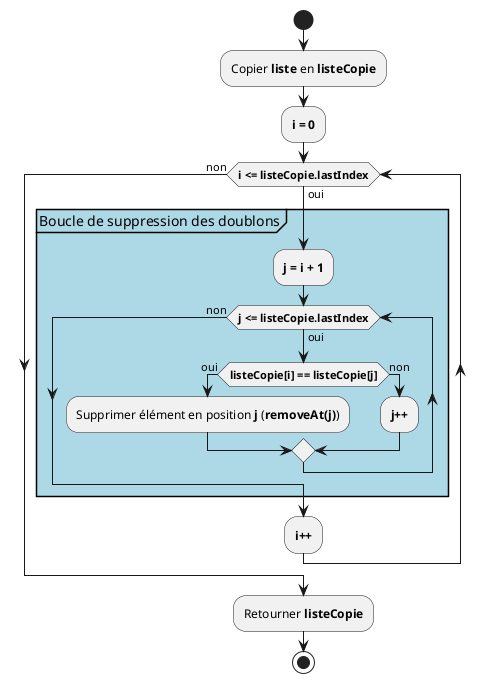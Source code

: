 @startuml
start

:Copier **liste** en **listeCopie**;
:**i = 0**;

while (**i <= listeCopie.lastIndex**) is (oui)

    partition #lightBlue "Boucle de suppression des doublons" {
        :**j = i + 1**;
        while (**j <= listeCopie.lastIndex**) is (oui)
            if (**listeCopie[i] == listeCopie[j]**) then (oui)
                :Supprimer élément en position **j** (**removeAt(j)**);
            else (non)
                :**j++**;
            endif
        endwhile (non)
    }

    :**i++**;
endwhile (non)

:Retourner **listeCopie**;

stop
@enduml
